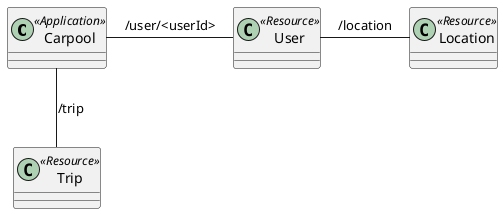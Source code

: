 @startuml
class "Carpool" as application <<Application>>
class "User" as user <<Resource>> {
}
class "Location" as location <<Resource>> {
}
class "Trip" as trip <<Resource>> {
}

application - user: /user/<userId>
user - location: /location

application -- trip: /trip
@enduml
